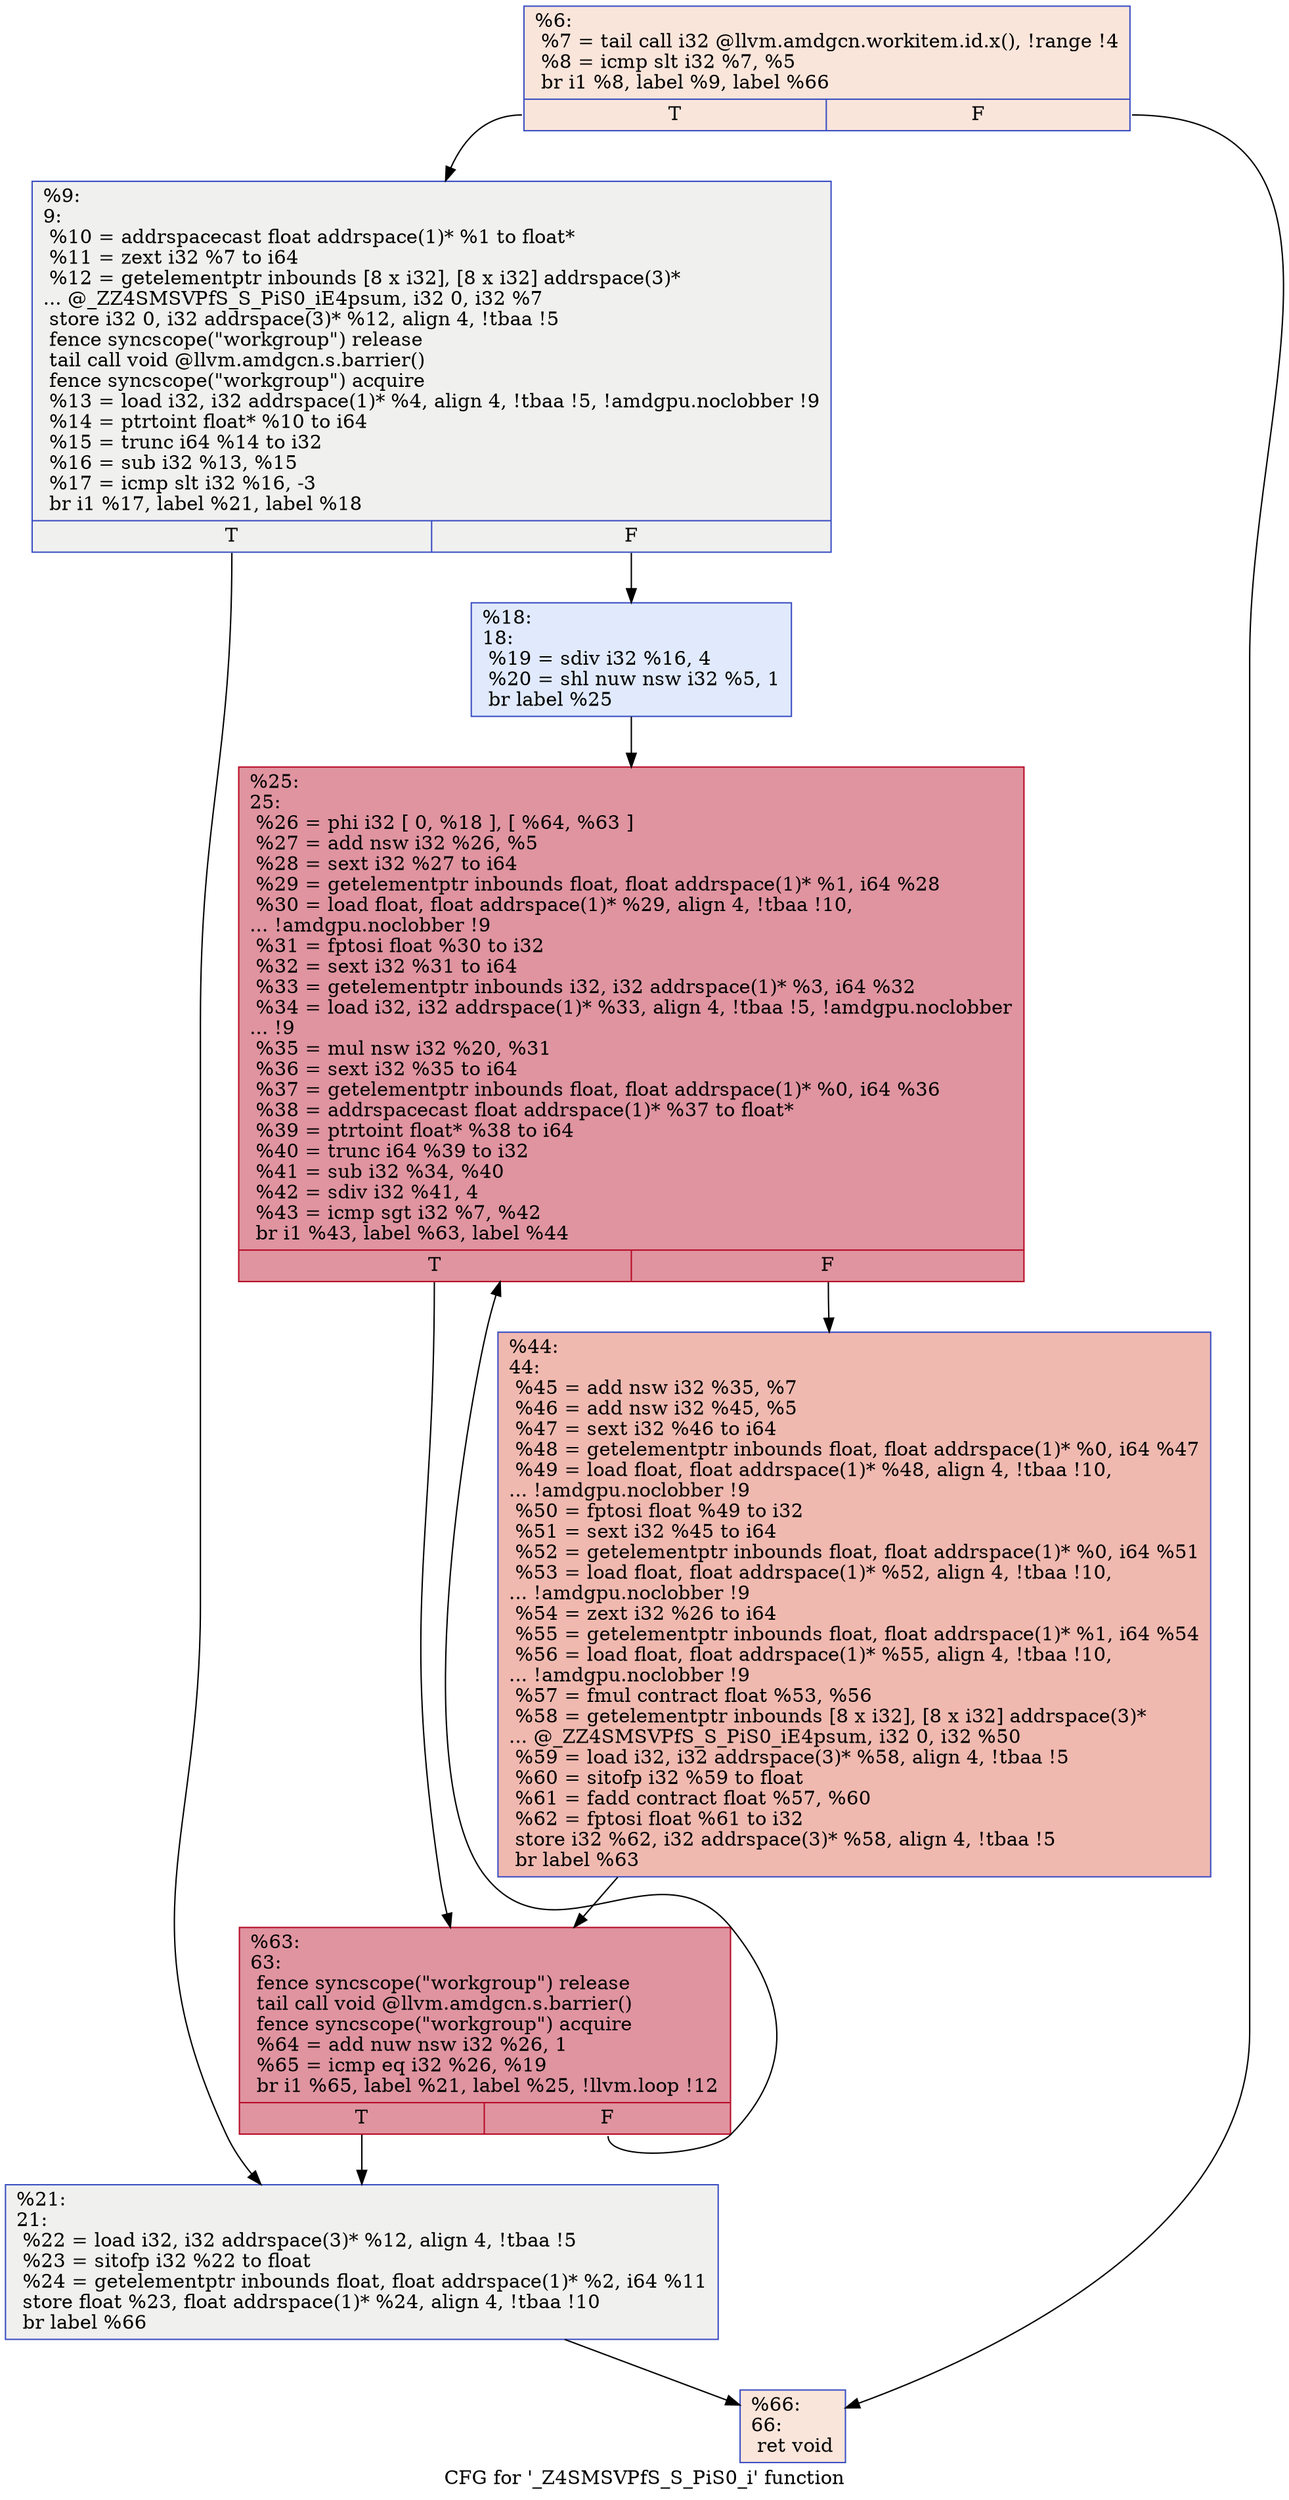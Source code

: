 digraph "CFG for '_Z4SMSVPfS_S_PiS0_i' function" {
	label="CFG for '_Z4SMSVPfS_S_PiS0_i' function";

	Node0x5ed6610 [shape=record,color="#3d50c3ff", style=filled, fillcolor="#f4c5ad70",label="{%6:\l  %7 = tail call i32 @llvm.amdgcn.workitem.id.x(), !range !4\l  %8 = icmp slt i32 %7, %5\l  br i1 %8, label %9, label %66\l|{<s0>T|<s1>F}}"];
	Node0x5ed6610:s0 -> Node0x5ed5d10;
	Node0x5ed6610:s1 -> Node0x5ed74d0;
	Node0x5ed5d10 [shape=record,color="#3d50c3ff", style=filled, fillcolor="#dedcdb70",label="{%9:\l9:                                                \l  %10 = addrspacecast float addrspace(1)* %1 to float*\l  %11 = zext i32 %7 to i64\l  %12 = getelementptr inbounds [8 x i32], [8 x i32] addrspace(3)*\l... @_ZZ4SMSVPfS_S_PiS0_iE4psum, i32 0, i32 %7\l  store i32 0, i32 addrspace(3)* %12, align 4, !tbaa !5\l  fence syncscope(\"workgroup\") release\l  tail call void @llvm.amdgcn.s.barrier()\l  fence syncscope(\"workgroup\") acquire\l  %13 = load i32, i32 addrspace(1)* %4, align 4, !tbaa !5, !amdgpu.noclobber !9\l  %14 = ptrtoint float* %10 to i64\l  %15 = trunc i64 %14 to i32\l  %16 = sub i32 %13, %15\l  %17 = icmp slt i32 %16, -3\l  br i1 %17, label %21, label %18\l|{<s0>T|<s1>F}}"];
	Node0x5ed5d10:s0 -> Node0x5ed8d20;
	Node0x5ed5d10:s1 -> Node0x5ed8db0;
	Node0x5ed8db0 [shape=record,color="#3d50c3ff", style=filled, fillcolor="#b9d0f970",label="{%18:\l18:                                               \l  %19 = sdiv i32 %16, 4\l  %20 = shl nuw nsw i32 %5, 1\l  br label %25\l}"];
	Node0x5ed8db0 -> Node0x5ed9070;
	Node0x5ed8d20 [shape=record,color="#3d50c3ff", style=filled, fillcolor="#dedcdb70",label="{%21:\l21:                                               \l  %22 = load i32, i32 addrspace(3)* %12, align 4, !tbaa !5\l  %23 = sitofp i32 %22 to float\l  %24 = getelementptr inbounds float, float addrspace(1)* %2, i64 %11\l  store float %23, float addrspace(1)* %24, align 4, !tbaa !10\l  br label %66\l}"];
	Node0x5ed8d20 -> Node0x5ed74d0;
	Node0x5ed9070 [shape=record,color="#b70d28ff", style=filled, fillcolor="#b70d2870",label="{%25:\l25:                                               \l  %26 = phi i32 [ 0, %18 ], [ %64, %63 ]\l  %27 = add nsw i32 %26, %5\l  %28 = sext i32 %27 to i64\l  %29 = getelementptr inbounds float, float addrspace(1)* %1, i64 %28\l  %30 = load float, float addrspace(1)* %29, align 4, !tbaa !10,\l... !amdgpu.noclobber !9\l  %31 = fptosi float %30 to i32\l  %32 = sext i32 %31 to i64\l  %33 = getelementptr inbounds i32, i32 addrspace(1)* %3, i64 %32\l  %34 = load i32, i32 addrspace(1)* %33, align 4, !tbaa !5, !amdgpu.noclobber\l... !9\l  %35 = mul nsw i32 %20, %31\l  %36 = sext i32 %35 to i64\l  %37 = getelementptr inbounds float, float addrspace(1)* %0, i64 %36\l  %38 = addrspacecast float addrspace(1)* %37 to float*\l  %39 = ptrtoint float* %38 to i64\l  %40 = trunc i64 %39 to i32\l  %41 = sub i32 %34, %40\l  %42 = sdiv i32 %41, 4\l  %43 = icmp sgt i32 %7, %42\l  br i1 %43, label %63, label %44\l|{<s0>T|<s1>F}}"];
	Node0x5ed9070:s0 -> Node0x5ed94e0;
	Node0x5ed9070:s1 -> Node0x5edac90;
	Node0x5edac90 [shape=record,color="#3d50c3ff", style=filled, fillcolor="#de614d70",label="{%44:\l44:                                               \l  %45 = add nsw i32 %35, %7\l  %46 = add nsw i32 %45, %5\l  %47 = sext i32 %46 to i64\l  %48 = getelementptr inbounds float, float addrspace(1)* %0, i64 %47\l  %49 = load float, float addrspace(1)* %48, align 4, !tbaa !10,\l... !amdgpu.noclobber !9\l  %50 = fptosi float %49 to i32\l  %51 = sext i32 %45 to i64\l  %52 = getelementptr inbounds float, float addrspace(1)* %0, i64 %51\l  %53 = load float, float addrspace(1)* %52, align 4, !tbaa !10,\l... !amdgpu.noclobber !9\l  %54 = zext i32 %26 to i64\l  %55 = getelementptr inbounds float, float addrspace(1)* %1, i64 %54\l  %56 = load float, float addrspace(1)* %55, align 4, !tbaa !10,\l... !amdgpu.noclobber !9\l  %57 = fmul contract float %53, %56\l  %58 = getelementptr inbounds [8 x i32], [8 x i32] addrspace(3)*\l... @_ZZ4SMSVPfS_S_PiS0_iE4psum, i32 0, i32 %50\l  %59 = load i32, i32 addrspace(3)* %58, align 4, !tbaa !5\l  %60 = sitofp i32 %59 to float\l  %61 = fadd contract float %57, %60\l  %62 = fptosi float %61 to i32\l  store i32 %62, i32 addrspace(3)* %58, align 4, !tbaa !5\l  br label %63\l}"];
	Node0x5edac90 -> Node0x5ed94e0;
	Node0x5ed94e0 [shape=record,color="#b70d28ff", style=filled, fillcolor="#b70d2870",label="{%63:\l63:                                               \l  fence syncscope(\"workgroup\") release\l  tail call void @llvm.amdgcn.s.barrier()\l  fence syncscope(\"workgroup\") acquire\l  %64 = add nuw nsw i32 %26, 1\l  %65 = icmp eq i32 %26, %19\l  br i1 %65, label %21, label %25, !llvm.loop !12\l|{<s0>T|<s1>F}}"];
	Node0x5ed94e0:s0 -> Node0x5ed8d20;
	Node0x5ed94e0:s1 -> Node0x5ed9070;
	Node0x5ed74d0 [shape=record,color="#3d50c3ff", style=filled, fillcolor="#f4c5ad70",label="{%66:\l66:                                               \l  ret void\l}"];
}
